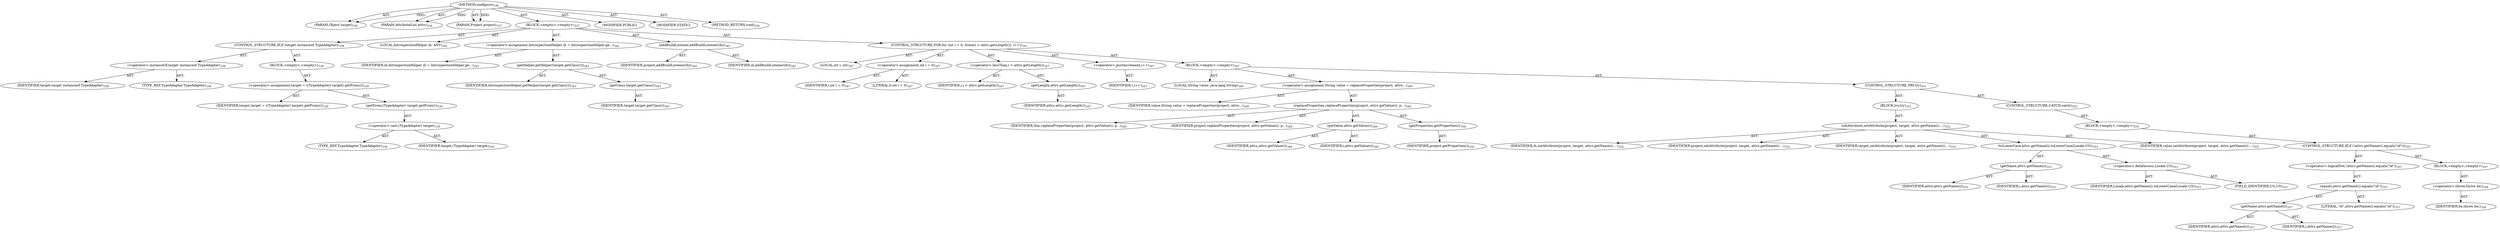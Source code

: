 digraph "configure" {  
"111669149703" [label = <(METHOD,configure)<SUB>336</SUB>> ]
"115964117000" [label = <(PARAM,Object target)<SUB>336</SUB>> ]
"115964117001" [label = <(PARAM,AttributeList attrs)<SUB>336</SUB>> ]
"115964117002" [label = <(PARAM,Project project)<SUB>337</SUB>> ]
"25769803810" [label = <(BLOCK,&lt;empty&gt;,&lt;empty&gt;)<SUB>337</SUB>> ]
"47244640279" [label = <(CONTROL_STRUCTURE,IF,if (target instanceof TypeAdapter))<SUB>338</SUB>> ]
"30064771172" [label = <(&lt;operator&gt;.instanceOf,target instanceof TypeAdapter)<SUB>338</SUB>> ]
"68719476817" [label = <(IDENTIFIER,target,target instanceof TypeAdapter)<SUB>338</SUB>> ]
"180388626438" [label = <(TYPE_REF,TypeAdapter,TypeAdapter)<SUB>338</SUB>> ]
"25769803811" [label = <(BLOCK,&lt;empty&gt;,&lt;empty&gt;)<SUB>338</SUB>> ]
"30064771173" [label = <(&lt;operator&gt;.assignment,target = ((TypeAdapter) target).getProxy())<SUB>339</SUB>> ]
"68719476818" [label = <(IDENTIFIER,target,target = ((TypeAdapter) target).getProxy())<SUB>339</SUB>> ]
"30064771174" [label = <(getProxy,(TypeAdapter) target.getProxy())<SUB>339</SUB>> ]
"30064771175" [label = <(&lt;operator&gt;.cast,(TypeAdapter) target)<SUB>339</SUB>> ]
"180388626439" [label = <(TYPE_REF,TypeAdapter,TypeAdapter)<SUB>339</SUB>> ]
"68719476819" [label = <(IDENTIFIER,target,(TypeAdapter) target)<SUB>339</SUB>> ]
"94489280527" [label = <(LOCAL,IntrospectionHelper ih: ANY)<SUB>342</SUB>> ]
"30064771176" [label = <(&lt;operator&gt;.assignment,IntrospectionHelper ih = IntrospectionHelper.ge...)<SUB>342</SUB>> ]
"68719476820" [label = <(IDENTIFIER,ih,IntrospectionHelper ih = IntrospectionHelper.ge...)<SUB>342</SUB>> ]
"30064771177" [label = <(getHelper,getHelper(target.getClass()))<SUB>343</SUB>> ]
"68719476821" [label = <(IDENTIFIER,IntrospectionHelper,getHelper(target.getClass()))<SUB>343</SUB>> ]
"30064771178" [label = <(getClass,target.getClass())<SUB>343</SUB>> ]
"68719476822" [label = <(IDENTIFIER,target,target.getClass())<SUB>343</SUB>> ]
"30064771179" [label = <(addBuildListener,addBuildListener(ih))<SUB>345</SUB>> ]
"68719476823" [label = <(IDENTIFIER,project,addBuildListener(ih))<SUB>345</SUB>> ]
"68719476824" [label = <(IDENTIFIER,ih,addBuildListener(ih))<SUB>345</SUB>> ]
"47244640280" [label = <(CONTROL_STRUCTURE,FOR,for (int i = 0; Some(i &lt; attrs.getLength()); i++))<SUB>347</SUB>> ]
"94489280528" [label = <(LOCAL,int i: int)<SUB>347</SUB>> ]
"30064771180" [label = <(&lt;operator&gt;.assignment,int i = 0)<SUB>347</SUB>> ]
"68719476825" [label = <(IDENTIFIER,i,int i = 0)<SUB>347</SUB>> ]
"90194313240" [label = <(LITERAL,0,int i = 0)<SUB>347</SUB>> ]
"30064771181" [label = <(&lt;operator&gt;.lessThan,i &lt; attrs.getLength())<SUB>347</SUB>> ]
"68719476826" [label = <(IDENTIFIER,i,i &lt; attrs.getLength())<SUB>347</SUB>> ]
"30064771182" [label = <(getLength,attrs.getLength())<SUB>347</SUB>> ]
"68719476827" [label = <(IDENTIFIER,attrs,attrs.getLength())<SUB>347</SUB>> ]
"30064771183" [label = <(&lt;operator&gt;.postIncrement,i++)<SUB>347</SUB>> ]
"68719476828" [label = <(IDENTIFIER,i,i++)<SUB>347</SUB>> ]
"25769803812" [label = <(BLOCK,&lt;empty&gt;,&lt;empty&gt;)<SUB>347</SUB>> ]
"94489280529" [label = <(LOCAL,String value: java.lang.String)<SUB>349</SUB>> ]
"30064771184" [label = <(&lt;operator&gt;.assignment,String value = replaceProperties(project, attrs...)<SUB>349</SUB>> ]
"68719476829" [label = <(IDENTIFIER,value,String value = replaceProperties(project, attrs...)<SUB>349</SUB>> ]
"30064771185" [label = <(replaceProperties,replaceProperties(project, attrs.getValue(i), p...)<SUB>349</SUB>> ]
"68719476830" [label = <(IDENTIFIER,this,replaceProperties(project, attrs.getValue(i), p...)<SUB>349</SUB>> ]
"68719476831" [label = <(IDENTIFIER,project,replaceProperties(project, attrs.getValue(i), p...)<SUB>349</SUB>> ]
"30064771186" [label = <(getValue,attrs.getValue(i))<SUB>349</SUB>> ]
"68719476832" [label = <(IDENTIFIER,attrs,attrs.getValue(i))<SUB>349</SUB>> ]
"68719476833" [label = <(IDENTIFIER,i,attrs.getValue(i))<SUB>349</SUB>> ]
"30064771187" [label = <(getProperties,getProperties())<SUB>350</SUB>> ]
"68719476834" [label = <(IDENTIFIER,project,getProperties())<SUB>350</SUB>> ]
"47244640281" [label = <(CONTROL_STRUCTURE,TRY,try)<SUB>351</SUB>> ]
"25769803813" [label = <(BLOCK,try,try)<SUB>351</SUB>> ]
"30064771188" [label = <(setAttribute,setAttribute(project, target, attrs.getName(i)....)<SUB>352</SUB>> ]
"68719476835" [label = <(IDENTIFIER,ih,setAttribute(project, target, attrs.getName(i)....)<SUB>352</SUB>> ]
"68719476836" [label = <(IDENTIFIER,project,setAttribute(project, target, attrs.getName(i)....)<SUB>352</SUB>> ]
"68719476837" [label = <(IDENTIFIER,target,setAttribute(project, target, attrs.getName(i)....)<SUB>352</SUB>> ]
"30064771189" [label = <(toLowerCase,attrs.getName(i).toLowerCase(Locale.US))<SUB>353</SUB>> ]
"30064771190" [label = <(getName,attrs.getName(i))<SUB>353</SUB>> ]
"68719476838" [label = <(IDENTIFIER,attrs,attrs.getName(i))<SUB>353</SUB>> ]
"68719476839" [label = <(IDENTIFIER,i,attrs.getName(i))<SUB>353</SUB>> ]
"30064771191" [label = <(&lt;operator&gt;.fieldAccess,Locale.US)<SUB>353</SUB>> ]
"68719476840" [label = <(IDENTIFIER,Locale,attrs.getName(i).toLowerCase(Locale.US))<SUB>353</SUB>> ]
"55834574858" [label = <(FIELD_IDENTIFIER,US,US)<SUB>353</SUB>> ]
"68719476841" [label = <(IDENTIFIER,value,setAttribute(project, target, attrs.getName(i)....)<SUB>353</SUB>> ]
"47244640282" [label = <(CONTROL_STRUCTURE,CATCH,catch)<SUB>355</SUB>> ]
"25769803814" [label = <(BLOCK,&lt;empty&gt;,&lt;empty&gt;)<SUB>355</SUB>> ]
"47244640283" [label = <(CONTROL_STRUCTURE,IF,if (!attrs.getName(i).equals(&quot;id&quot;)))<SUB>357</SUB>> ]
"30064771192" [label = <(&lt;operator&gt;.logicalNot,!attrs.getName(i).equals(&quot;id&quot;))<SUB>357</SUB>> ]
"30064771193" [label = <(equals,attrs.getName(i).equals(&quot;id&quot;))<SUB>357</SUB>> ]
"30064771194" [label = <(getName,attrs.getName(i))<SUB>357</SUB>> ]
"68719476842" [label = <(IDENTIFIER,attrs,attrs.getName(i))<SUB>357</SUB>> ]
"68719476843" [label = <(IDENTIFIER,i,attrs.getName(i))<SUB>357</SUB>> ]
"90194313241" [label = <(LITERAL,&quot;id&quot;,attrs.getName(i).equals(&quot;id&quot;))<SUB>357</SUB>> ]
"25769803815" [label = <(BLOCK,&lt;empty&gt;,&lt;empty&gt;)<SUB>357</SUB>> ]
"30064771195" [label = <(&lt;operator&gt;.throw,throw be;)<SUB>358</SUB>> ]
"68719476844" [label = <(IDENTIFIER,be,throw be;)<SUB>358</SUB>> ]
"133143986201" [label = <(MODIFIER,PUBLIC)> ]
"133143986202" [label = <(MODIFIER,STATIC)> ]
"128849018887" [label = <(METHOD_RETURN,void)<SUB>336</SUB>> ]
  "111669149703" -> "115964117000"  [ label = "AST: "] 
  "111669149703" -> "115964117001"  [ label = "AST: "] 
  "111669149703" -> "115964117002"  [ label = "AST: "] 
  "111669149703" -> "25769803810"  [ label = "AST: "] 
  "111669149703" -> "133143986201"  [ label = "AST: "] 
  "111669149703" -> "133143986202"  [ label = "AST: "] 
  "111669149703" -> "128849018887"  [ label = "AST: "] 
  "25769803810" -> "47244640279"  [ label = "AST: "] 
  "25769803810" -> "94489280527"  [ label = "AST: "] 
  "25769803810" -> "30064771176"  [ label = "AST: "] 
  "25769803810" -> "30064771179"  [ label = "AST: "] 
  "25769803810" -> "47244640280"  [ label = "AST: "] 
  "47244640279" -> "30064771172"  [ label = "AST: "] 
  "47244640279" -> "25769803811"  [ label = "AST: "] 
  "30064771172" -> "68719476817"  [ label = "AST: "] 
  "30064771172" -> "180388626438"  [ label = "AST: "] 
  "25769803811" -> "30064771173"  [ label = "AST: "] 
  "30064771173" -> "68719476818"  [ label = "AST: "] 
  "30064771173" -> "30064771174"  [ label = "AST: "] 
  "30064771174" -> "30064771175"  [ label = "AST: "] 
  "30064771175" -> "180388626439"  [ label = "AST: "] 
  "30064771175" -> "68719476819"  [ label = "AST: "] 
  "30064771176" -> "68719476820"  [ label = "AST: "] 
  "30064771176" -> "30064771177"  [ label = "AST: "] 
  "30064771177" -> "68719476821"  [ label = "AST: "] 
  "30064771177" -> "30064771178"  [ label = "AST: "] 
  "30064771178" -> "68719476822"  [ label = "AST: "] 
  "30064771179" -> "68719476823"  [ label = "AST: "] 
  "30064771179" -> "68719476824"  [ label = "AST: "] 
  "47244640280" -> "94489280528"  [ label = "AST: "] 
  "47244640280" -> "30064771180"  [ label = "AST: "] 
  "47244640280" -> "30064771181"  [ label = "AST: "] 
  "47244640280" -> "30064771183"  [ label = "AST: "] 
  "47244640280" -> "25769803812"  [ label = "AST: "] 
  "30064771180" -> "68719476825"  [ label = "AST: "] 
  "30064771180" -> "90194313240"  [ label = "AST: "] 
  "30064771181" -> "68719476826"  [ label = "AST: "] 
  "30064771181" -> "30064771182"  [ label = "AST: "] 
  "30064771182" -> "68719476827"  [ label = "AST: "] 
  "30064771183" -> "68719476828"  [ label = "AST: "] 
  "25769803812" -> "94489280529"  [ label = "AST: "] 
  "25769803812" -> "30064771184"  [ label = "AST: "] 
  "25769803812" -> "47244640281"  [ label = "AST: "] 
  "30064771184" -> "68719476829"  [ label = "AST: "] 
  "30064771184" -> "30064771185"  [ label = "AST: "] 
  "30064771185" -> "68719476830"  [ label = "AST: "] 
  "30064771185" -> "68719476831"  [ label = "AST: "] 
  "30064771185" -> "30064771186"  [ label = "AST: "] 
  "30064771185" -> "30064771187"  [ label = "AST: "] 
  "30064771186" -> "68719476832"  [ label = "AST: "] 
  "30064771186" -> "68719476833"  [ label = "AST: "] 
  "30064771187" -> "68719476834"  [ label = "AST: "] 
  "47244640281" -> "25769803813"  [ label = "AST: "] 
  "47244640281" -> "47244640282"  [ label = "AST: "] 
  "25769803813" -> "30064771188"  [ label = "AST: "] 
  "30064771188" -> "68719476835"  [ label = "AST: "] 
  "30064771188" -> "68719476836"  [ label = "AST: "] 
  "30064771188" -> "68719476837"  [ label = "AST: "] 
  "30064771188" -> "30064771189"  [ label = "AST: "] 
  "30064771188" -> "68719476841"  [ label = "AST: "] 
  "30064771189" -> "30064771190"  [ label = "AST: "] 
  "30064771189" -> "30064771191"  [ label = "AST: "] 
  "30064771190" -> "68719476838"  [ label = "AST: "] 
  "30064771190" -> "68719476839"  [ label = "AST: "] 
  "30064771191" -> "68719476840"  [ label = "AST: "] 
  "30064771191" -> "55834574858"  [ label = "AST: "] 
  "47244640282" -> "25769803814"  [ label = "AST: "] 
  "25769803814" -> "47244640283"  [ label = "AST: "] 
  "47244640283" -> "30064771192"  [ label = "AST: "] 
  "47244640283" -> "25769803815"  [ label = "AST: "] 
  "30064771192" -> "30064771193"  [ label = "AST: "] 
  "30064771193" -> "30064771194"  [ label = "AST: "] 
  "30064771193" -> "90194313241"  [ label = "AST: "] 
  "30064771194" -> "68719476842"  [ label = "AST: "] 
  "30064771194" -> "68719476843"  [ label = "AST: "] 
  "25769803815" -> "30064771195"  [ label = "AST: "] 
  "30064771195" -> "68719476844"  [ label = "AST: "] 
  "111669149703" -> "115964117000"  [ label = "DDG: "] 
  "111669149703" -> "115964117001"  [ label = "DDG: "] 
  "111669149703" -> "115964117002"  [ label = "DDG: "] 
}
